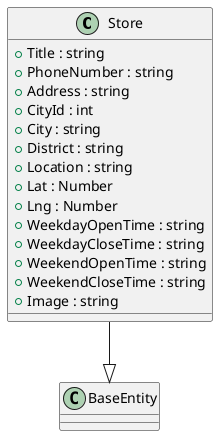 @startuml Class Diagram

class Store {
    + Title : string
    + PhoneNumber : string
    + Address : string
    + CityId : int
    + City : string
    + District : string
    + Location : string
    + Lat : Number
    + Lng : Number
    + WeekdayOpenTime : string
    + WeekdayCloseTime : string
    + WeekendOpenTime : string
    + WeekendCloseTime : string
    + Image : string
}

Store --|> BaseEntity

@enduml
